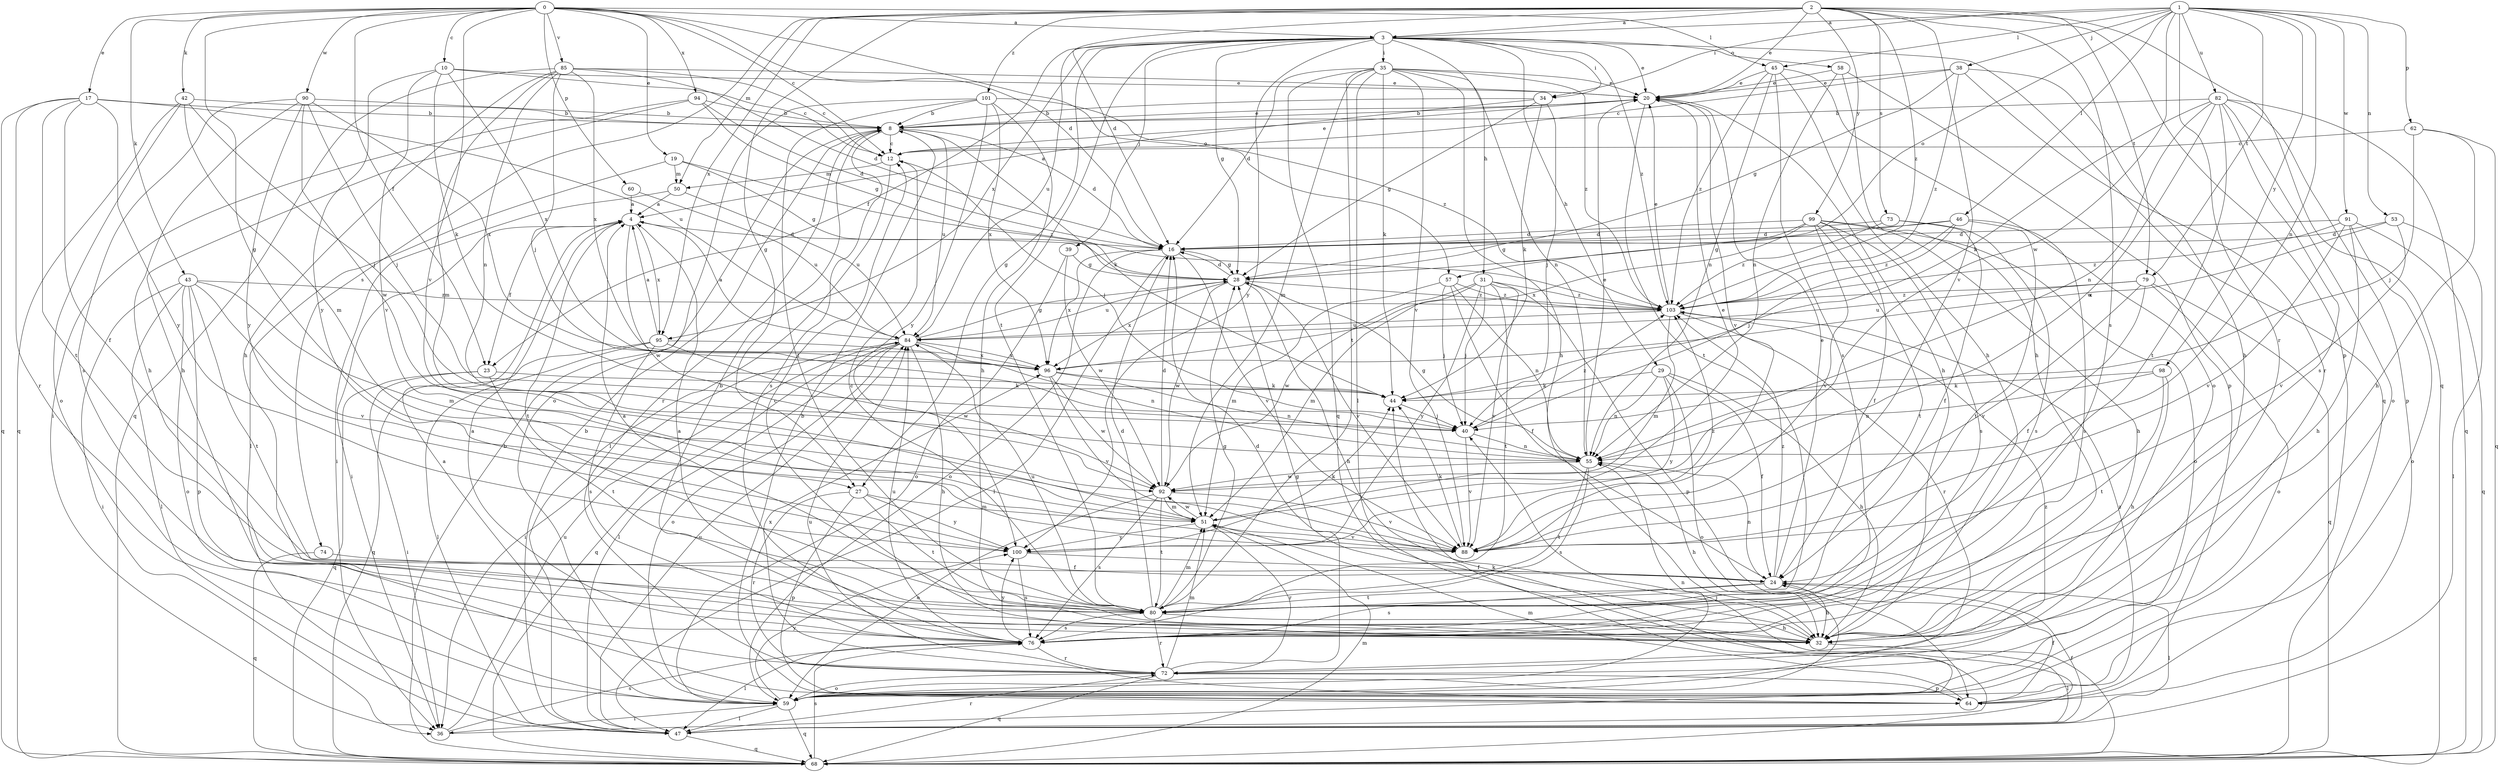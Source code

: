 strict digraph  {
0;
1;
2;
3;
4;
8;
10;
12;
16;
17;
19;
20;
23;
24;
27;
28;
29;
31;
32;
34;
35;
36;
38;
39;
40;
42;
43;
44;
45;
46;
47;
50;
51;
53;
55;
57;
58;
59;
60;
62;
64;
68;
72;
73;
74;
76;
79;
80;
82;
84;
85;
88;
90;
91;
92;
94;
95;
96;
98;
99;
100;
101;
103;
0 -> 3  [label=a];
0 -> 10  [label=c];
0 -> 12  [label=c];
0 -> 16  [label=d];
0 -> 17  [label=e];
0 -> 19  [label=e];
0 -> 23  [label=f];
0 -> 27  [label=g];
0 -> 42  [label=k];
0 -> 43  [label=k];
0 -> 45  [label=l];
0 -> 57  [label=o];
0 -> 60  [label=p];
0 -> 85  [label=v];
0 -> 88  [label=v];
0 -> 90  [label=w];
0 -> 94  [label=x];
1 -> 3  [label=a];
1 -> 34  [label=i];
1 -> 38  [label=j];
1 -> 45  [label=l];
1 -> 46  [label=l];
1 -> 53  [label=n];
1 -> 55  [label=n];
1 -> 57  [label=o];
1 -> 62  [label=p];
1 -> 72  [label=r];
1 -> 79  [label=t];
1 -> 82  [label=u];
1 -> 91  [label=w];
1 -> 92  [label=w];
1 -> 98  [label=y];
2 -> 3  [label=a];
2 -> 16  [label=d];
2 -> 20  [label=e];
2 -> 27  [label=g];
2 -> 50  [label=m];
2 -> 64  [label=p];
2 -> 68  [label=q];
2 -> 73  [label=s];
2 -> 74  [label=s];
2 -> 76  [label=s];
2 -> 79  [label=t];
2 -> 88  [label=v];
2 -> 95  [label=x];
2 -> 99  [label=y];
2 -> 101  [label=z];
2 -> 103  [label=z];
3 -> 20  [label=e];
3 -> 23  [label=f];
3 -> 27  [label=g];
3 -> 28  [label=g];
3 -> 29  [label=h];
3 -> 31  [label=h];
3 -> 34  [label=i];
3 -> 35  [label=i];
3 -> 39  [label=j];
3 -> 58  [label=o];
3 -> 68  [label=q];
3 -> 80  [label=t];
3 -> 84  [label=u];
3 -> 95  [label=x];
3 -> 100  [label=y];
3 -> 103  [label=z];
4 -> 16  [label=d];
4 -> 23  [label=f];
4 -> 36  [label=i];
4 -> 80  [label=t];
4 -> 92  [label=w];
4 -> 95  [label=x];
8 -> 12  [label=c];
8 -> 16  [label=d];
8 -> 20  [label=e];
8 -> 44  [label=k];
8 -> 72  [label=r];
8 -> 76  [label=s];
8 -> 84  [label=u];
10 -> 12  [label=c];
10 -> 20  [label=e];
10 -> 44  [label=k];
10 -> 88  [label=v];
10 -> 96  [label=x];
10 -> 100  [label=y];
12 -> 20  [label=e];
12 -> 40  [label=j];
12 -> 47  [label=l];
12 -> 50  [label=m];
16 -> 28  [label=g];
16 -> 47  [label=l];
16 -> 59  [label=o];
16 -> 88  [label=v];
16 -> 96  [label=x];
17 -> 8  [label=b];
17 -> 24  [label=f];
17 -> 68  [label=q];
17 -> 72  [label=r];
17 -> 80  [label=t];
17 -> 84  [label=u];
17 -> 100  [label=y];
19 -> 28  [label=g];
19 -> 47  [label=l];
19 -> 50  [label=m];
19 -> 103  [label=z];
20 -> 8  [label=b];
20 -> 32  [label=h];
20 -> 80  [label=t];
20 -> 88  [label=v];
23 -> 36  [label=i];
23 -> 44  [label=k];
23 -> 68  [label=q];
23 -> 80  [label=t];
24 -> 20  [label=e];
24 -> 32  [label=h];
24 -> 47  [label=l];
24 -> 55  [label=n];
24 -> 76  [label=s];
24 -> 80  [label=t];
24 -> 103  [label=z];
27 -> 51  [label=m];
27 -> 64  [label=p];
27 -> 72  [label=r];
27 -> 80  [label=t];
27 -> 100  [label=y];
28 -> 16  [label=d];
28 -> 32  [label=h];
28 -> 84  [label=u];
28 -> 88  [label=v];
28 -> 92  [label=w];
28 -> 96  [label=x];
28 -> 103  [label=z];
29 -> 24  [label=f];
29 -> 32  [label=h];
29 -> 44  [label=k];
29 -> 55  [label=n];
29 -> 59  [label=o];
29 -> 100  [label=y];
31 -> 40  [label=j];
31 -> 51  [label=m];
31 -> 64  [label=p];
31 -> 80  [label=t];
31 -> 88  [label=v];
31 -> 92  [label=w];
31 -> 100  [label=y];
31 -> 103  [label=z];
32 -> 4  [label=a];
32 -> 12  [label=c];
32 -> 16  [label=d];
32 -> 47  [label=l];
34 -> 4  [label=a];
34 -> 8  [label=b];
34 -> 28  [label=g];
34 -> 40  [label=j];
34 -> 44  [label=k];
35 -> 16  [label=d];
35 -> 20  [label=e];
35 -> 32  [label=h];
35 -> 44  [label=k];
35 -> 47  [label=l];
35 -> 51  [label=m];
35 -> 55  [label=n];
35 -> 68  [label=q];
35 -> 80  [label=t];
35 -> 88  [label=v];
35 -> 103  [label=z];
36 -> 44  [label=k];
36 -> 76  [label=s];
36 -> 84  [label=u];
38 -> 12  [label=c];
38 -> 20  [label=e];
38 -> 28  [label=g];
38 -> 32  [label=h];
38 -> 72  [label=r];
38 -> 103  [label=z];
39 -> 28  [label=g];
39 -> 59  [label=o];
39 -> 92  [label=w];
40 -> 55  [label=n];
40 -> 88  [label=v];
40 -> 103  [label=z];
42 -> 8  [label=b];
42 -> 40  [label=j];
42 -> 51  [label=m];
42 -> 59  [label=o];
42 -> 68  [label=q];
43 -> 36  [label=i];
43 -> 47  [label=l];
43 -> 51  [label=m];
43 -> 59  [label=o];
43 -> 64  [label=p];
43 -> 80  [label=t];
43 -> 88  [label=v];
43 -> 103  [label=z];
44 -> 40  [label=j];
45 -> 20  [label=e];
45 -> 32  [label=h];
45 -> 55  [label=n];
45 -> 59  [label=o];
45 -> 76  [label=s];
45 -> 103  [label=z];
46 -> 16  [label=d];
46 -> 28  [label=g];
46 -> 40  [label=j];
46 -> 76  [label=s];
46 -> 80  [label=t];
46 -> 103  [label=z];
47 -> 8  [label=b];
47 -> 24  [label=f];
47 -> 68  [label=q];
47 -> 72  [label=r];
47 -> 84  [label=u];
50 -> 4  [label=a];
50 -> 36  [label=i];
50 -> 84  [label=u];
51 -> 20  [label=e];
51 -> 72  [label=r];
51 -> 88  [label=v];
51 -> 92  [label=w];
51 -> 100  [label=y];
53 -> 16  [label=d];
53 -> 47  [label=l];
53 -> 88  [label=v];
53 -> 96  [label=x];
55 -> 20  [label=e];
55 -> 28  [label=g];
55 -> 32  [label=h];
55 -> 76  [label=s];
55 -> 80  [label=t];
55 -> 92  [label=w];
57 -> 24  [label=f];
57 -> 40  [label=j];
57 -> 51  [label=m];
57 -> 55  [label=n];
57 -> 103  [label=z];
58 -> 20  [label=e];
58 -> 32  [label=h];
58 -> 55  [label=n];
58 -> 64  [label=p];
59 -> 4  [label=a];
59 -> 36  [label=i];
59 -> 47  [label=l];
59 -> 55  [label=n];
59 -> 68  [label=q];
59 -> 100  [label=y];
59 -> 103  [label=z];
60 -> 4  [label=a];
60 -> 84  [label=u];
62 -> 12  [label=c];
62 -> 32  [label=h];
62 -> 40  [label=j];
62 -> 68  [label=q];
64 -> 8  [label=b];
64 -> 24  [label=f];
64 -> 51  [label=m];
64 -> 84  [label=u];
64 -> 103  [label=z];
68 -> 8  [label=b];
68 -> 40  [label=j];
68 -> 51  [label=m];
68 -> 76  [label=s];
72 -> 28  [label=g];
72 -> 51  [label=m];
72 -> 59  [label=o];
72 -> 64  [label=p];
72 -> 68  [label=q];
72 -> 96  [label=x];
73 -> 16  [label=d];
73 -> 24  [label=f];
73 -> 76  [label=s];
73 -> 103  [label=z];
74 -> 24  [label=f];
74 -> 68  [label=q];
76 -> 4  [label=a];
76 -> 8  [label=b];
76 -> 47  [label=l];
76 -> 72  [label=r];
76 -> 84  [label=u];
76 -> 100  [label=y];
79 -> 24  [label=f];
79 -> 59  [label=o];
79 -> 68  [label=q];
79 -> 84  [label=u];
79 -> 88  [label=v];
79 -> 103  [label=z];
80 -> 4  [label=a];
80 -> 12  [label=c];
80 -> 16  [label=d];
80 -> 28  [label=g];
80 -> 32  [label=h];
80 -> 51  [label=m];
80 -> 72  [label=r];
80 -> 76  [label=s];
80 -> 84  [label=u];
82 -> 8  [label=b];
82 -> 44  [label=k];
82 -> 55  [label=n];
82 -> 59  [label=o];
82 -> 64  [label=p];
82 -> 68  [label=q];
82 -> 76  [label=s];
82 -> 80  [label=t];
82 -> 92  [label=w];
84 -> 4  [label=a];
84 -> 28  [label=g];
84 -> 32  [label=h];
84 -> 36  [label=i];
84 -> 47  [label=l];
84 -> 55  [label=n];
84 -> 59  [label=o];
84 -> 68  [label=q];
84 -> 96  [label=x];
85 -> 12  [label=c];
85 -> 16  [label=d];
85 -> 20  [label=e];
85 -> 32  [label=h];
85 -> 40  [label=j];
85 -> 51  [label=m];
85 -> 55  [label=n];
85 -> 68  [label=q];
85 -> 96  [label=x];
88 -> 44  [label=k];
88 -> 103  [label=z];
90 -> 8  [label=b];
90 -> 32  [label=h];
90 -> 40  [label=j];
90 -> 76  [label=s];
90 -> 92  [label=w];
90 -> 96  [label=x];
90 -> 100  [label=y];
91 -> 16  [label=d];
91 -> 32  [label=h];
91 -> 59  [label=o];
91 -> 68  [label=q];
91 -> 88  [label=v];
91 -> 103  [label=z];
92 -> 16  [label=d];
92 -> 51  [label=m];
92 -> 59  [label=o];
92 -> 76  [label=s];
92 -> 80  [label=t];
92 -> 88  [label=v];
94 -> 8  [label=b];
94 -> 16  [label=d];
94 -> 28  [label=g];
94 -> 32  [label=h];
94 -> 36  [label=i];
95 -> 4  [label=a];
95 -> 47  [label=l];
95 -> 68  [label=q];
95 -> 76  [label=s];
95 -> 92  [label=w];
95 -> 96  [label=x];
96 -> 44  [label=k];
96 -> 55  [label=n];
96 -> 88  [label=v];
96 -> 92  [label=w];
98 -> 32  [label=h];
98 -> 44  [label=k];
98 -> 55  [label=n];
98 -> 80  [label=t];
99 -> 16  [label=d];
99 -> 24  [label=f];
99 -> 28  [label=g];
99 -> 32  [label=h];
99 -> 59  [label=o];
99 -> 76  [label=s];
99 -> 80  [label=t];
99 -> 88  [label=v];
99 -> 96  [label=x];
100 -> 24  [label=f];
100 -> 44  [label=k];
100 -> 76  [label=s];
101 -> 8  [label=b];
101 -> 32  [label=h];
101 -> 59  [label=o];
101 -> 80  [label=t];
101 -> 96  [label=x];
101 -> 100  [label=y];
101 -> 103  [label=z];
103 -> 20  [label=e];
103 -> 51  [label=m];
103 -> 72  [label=r];
103 -> 84  [label=u];
}
